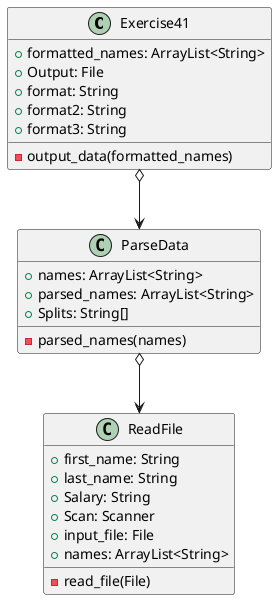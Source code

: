 @startuml
'https://plantuml.com/class-diagram
class Exercise41{
    + formatted_names: ArrayList<String>
    + Output: File
    + format: String
    + format2: String
    + format3: String

    -output_data(formatted_names)
}

class ParseData{
    + names: ArrayList<String>
    + parsed_names: ArrayList<String>
    + Splits: String[]

    - parsed_names(names)
}

class ReadFile{
    + first_name: String
    + last_name: String
    + Salary: String
    + Scan: Scanner
    + input_file: File
    + names: ArrayList<String>

    - read_file(File)
}
Exercise41 o-->ParseData
ParseData o--> ReadFile

@enduml